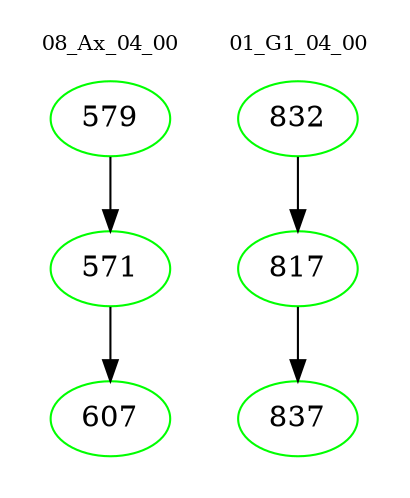 digraph{
subgraph cluster_0 {
color = white
label = "08_Ax_04_00";
fontsize=10;
T0_579 [label="579", color="green"]
T0_579 -> T0_571 [color="black"]
T0_571 [label="571", color="green"]
T0_571 -> T0_607 [color="black"]
T0_607 [label="607", color="green"]
}
subgraph cluster_1 {
color = white
label = "01_G1_04_00";
fontsize=10;
T1_832 [label="832", color="green"]
T1_832 -> T1_817 [color="black"]
T1_817 [label="817", color="green"]
T1_817 -> T1_837 [color="black"]
T1_837 [label="837", color="green"]
}
}

